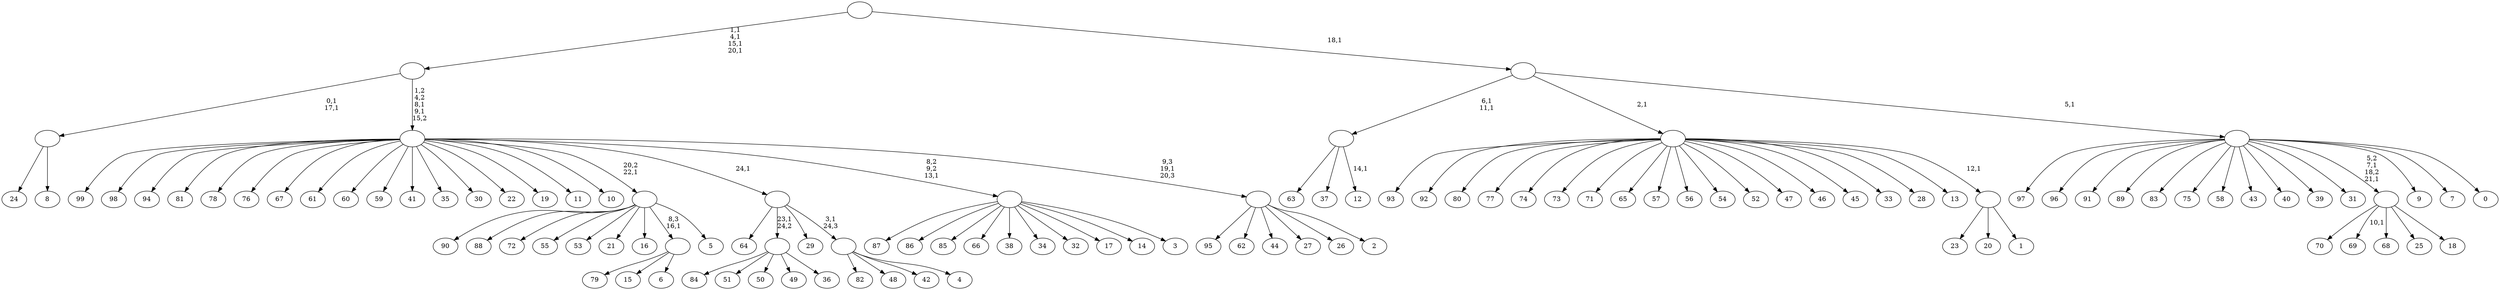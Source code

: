 digraph T {
	125 [label="99"]
	124 [label="98"]
	123 [label="97"]
	122 [label="96"]
	121 [label="95"]
	120 [label="94"]
	119 [label="93"]
	118 [label="92"]
	117 [label="91"]
	116 [label="90"]
	115 [label="89"]
	114 [label="88"]
	113 [label="87"]
	112 [label="86"]
	111 [label="85"]
	110 [label="84"]
	109 [label="83"]
	108 [label="82"]
	107 [label="81"]
	106 [label="80"]
	105 [label="79"]
	104 [label="78"]
	103 [label="77"]
	102 [label="76"]
	101 [label="75"]
	100 [label="74"]
	99 [label="73"]
	98 [label="72"]
	97 [label="71"]
	96 [label="70"]
	95 [label="69"]
	93 [label="68"]
	92 [label="67"]
	91 [label="66"]
	90 [label="65"]
	89 [label="64"]
	88 [label="63"]
	87 [label="62"]
	86 [label="61"]
	85 [label="60"]
	84 [label="59"]
	83 [label="58"]
	82 [label="57"]
	81 [label="56"]
	80 [label="55"]
	79 [label="54"]
	78 [label="53"]
	77 [label="52"]
	76 [label="51"]
	75 [label="50"]
	74 [label="49"]
	73 [label="48"]
	72 [label="47"]
	71 [label="46"]
	70 [label="45"]
	69 [label="44"]
	68 [label="43"]
	67 [label="42"]
	66 [label="41"]
	65 [label="40"]
	64 [label="39"]
	63 [label="38"]
	62 [label="37"]
	61 [label="36"]
	60 [label=""]
	59 [label="35"]
	58 [label="34"]
	57 [label="33"]
	56 [label="32"]
	55 [label="31"]
	54 [label="30"]
	53 [label="29"]
	52 [label="28"]
	51 [label="27"]
	50 [label="26"]
	49 [label="25"]
	48 [label="24"]
	47 [label="23"]
	46 [label="22"]
	45 [label="21"]
	44 [label="20"]
	43 [label="19"]
	42 [label="18"]
	41 [label=""]
	39 [label="17"]
	38 [label="16"]
	37 [label="15"]
	36 [label="14"]
	35 [label="13"]
	34 [label="12"]
	32 [label=""]
	30 [label="11"]
	29 [label="10"]
	28 [label="9"]
	27 [label="8"]
	26 [label=""]
	24 [label="7"]
	23 [label="6"]
	22 [label=""]
	21 [label="5"]
	20 [label=""]
	19 [label="4"]
	18 [label=""]
	17 [label=""]
	16 [label="3"]
	15 [label=""]
	14 [label="2"]
	13 [label=""]
	12 [label=""]
	10 [label=""]
	6 [label="1"]
	5 [label=""]
	4 [label=""]
	3 [label="0"]
	2 [label=""]
	1 [label=""]
	0 [label=""]
	60 -> 110 [label=""]
	60 -> 76 [label=""]
	60 -> 75 [label=""]
	60 -> 74 [label=""]
	60 -> 61 [label=""]
	41 -> 95 [label="10,1"]
	41 -> 96 [label=""]
	41 -> 93 [label=""]
	41 -> 49 [label=""]
	41 -> 42 [label=""]
	32 -> 34 [label="14,1"]
	32 -> 88 [label=""]
	32 -> 62 [label=""]
	26 -> 48 [label=""]
	26 -> 27 [label=""]
	22 -> 105 [label=""]
	22 -> 37 [label=""]
	22 -> 23 [label=""]
	20 -> 116 [label=""]
	20 -> 114 [label=""]
	20 -> 98 [label=""]
	20 -> 80 [label=""]
	20 -> 78 [label=""]
	20 -> 45 [label=""]
	20 -> 38 [label=""]
	20 -> 22 [label="8,3\n16,1"]
	20 -> 21 [label=""]
	18 -> 108 [label=""]
	18 -> 73 [label=""]
	18 -> 67 [label=""]
	18 -> 19 [label=""]
	17 -> 89 [label=""]
	17 -> 60 [label="23,1\n24,2"]
	17 -> 53 [label=""]
	17 -> 18 [label="3,1\n24,3"]
	15 -> 113 [label=""]
	15 -> 112 [label=""]
	15 -> 111 [label=""]
	15 -> 91 [label=""]
	15 -> 63 [label=""]
	15 -> 58 [label=""]
	15 -> 56 [label=""]
	15 -> 39 [label=""]
	15 -> 36 [label=""]
	15 -> 16 [label=""]
	13 -> 121 [label=""]
	13 -> 87 [label=""]
	13 -> 69 [label=""]
	13 -> 51 [label=""]
	13 -> 50 [label=""]
	13 -> 14 [label=""]
	12 -> 125 [label=""]
	12 -> 124 [label=""]
	12 -> 120 [label=""]
	12 -> 107 [label=""]
	12 -> 104 [label=""]
	12 -> 102 [label=""]
	12 -> 92 [label=""]
	12 -> 86 [label=""]
	12 -> 85 [label=""]
	12 -> 84 [label=""]
	12 -> 66 [label=""]
	12 -> 59 [label=""]
	12 -> 54 [label=""]
	12 -> 46 [label=""]
	12 -> 43 [label=""]
	12 -> 30 [label=""]
	12 -> 29 [label=""]
	12 -> 20 [label="20,2\n22,1"]
	12 -> 17 [label="24,1"]
	12 -> 15 [label="8,2\n9,2\n13,1"]
	12 -> 13 [label="9,3\n19,1\n20,3"]
	10 -> 12 [label="1,2\n4,2\n8,1\n9,1\n15,2"]
	10 -> 26 [label="0,1\n17,1"]
	5 -> 47 [label=""]
	5 -> 44 [label=""]
	5 -> 6 [label=""]
	4 -> 119 [label=""]
	4 -> 118 [label=""]
	4 -> 106 [label=""]
	4 -> 103 [label=""]
	4 -> 100 [label=""]
	4 -> 99 [label=""]
	4 -> 97 [label=""]
	4 -> 90 [label=""]
	4 -> 82 [label=""]
	4 -> 81 [label=""]
	4 -> 79 [label=""]
	4 -> 77 [label=""]
	4 -> 72 [label=""]
	4 -> 71 [label=""]
	4 -> 70 [label=""]
	4 -> 57 [label=""]
	4 -> 52 [label=""]
	4 -> 35 [label=""]
	4 -> 5 [label="12,1"]
	2 -> 41 [label="5,2\n7,1\n18,2\n21,1"]
	2 -> 123 [label=""]
	2 -> 122 [label=""]
	2 -> 117 [label=""]
	2 -> 115 [label=""]
	2 -> 109 [label=""]
	2 -> 101 [label=""]
	2 -> 83 [label=""]
	2 -> 68 [label=""]
	2 -> 65 [label=""]
	2 -> 64 [label=""]
	2 -> 55 [label=""]
	2 -> 28 [label=""]
	2 -> 24 [label=""]
	2 -> 3 [label=""]
	1 -> 32 [label="6,1\n11,1"]
	1 -> 4 [label="2,1"]
	1 -> 2 [label="5,1"]
	0 -> 10 [label="1,1\n4,1\n15,1\n20,1"]
	0 -> 1 [label="18,1"]
}

